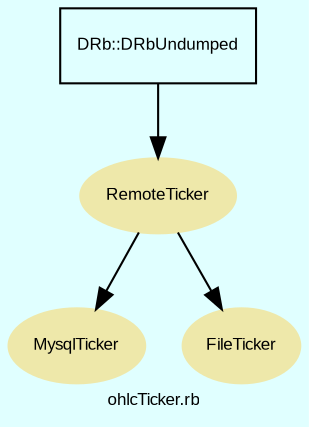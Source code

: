 digraph TopLevel {
    compound = true
    bgcolor = lightcyan1
    fontname = Arial
    fontsize = 8
    label = "ohlcTicker.rb"
    node [
        fontname = Arial,
        fontsize = 8,
        color = black
    ]

    MysqlTicker [
        fontcolor = black,
        URL = "classes/MysqlTicker.html",
        shape = ellipse,
        color = palegoldenrod,
        style = filled,
        label = "MysqlTicker"
    ]

    RemoteTicker [
        fontcolor = black,
        URL = "classes/RemoteTicker.html",
        shape = ellipse,
        color = palegoldenrod,
        style = filled,
        label = "RemoteTicker"
    ]

    FileTicker [
        fontcolor = black,
        URL = "classes/FileTicker.html",
        shape = ellipse,
        color = palegoldenrod,
        style = filled,
        label = "FileTicker"
    ]

    RemoteTicker -> MysqlTicker [

    ]

    DRb__DRbUndumped [
        URL = "classes/DRb/DRbUndumped.html",
        shape = box,
        label = "DRb::DRbUndumped"
    ]

    DRb__DRbUndumped -> RemoteTicker [

    ]

    RemoteTicker -> FileTicker [

    ]

}


